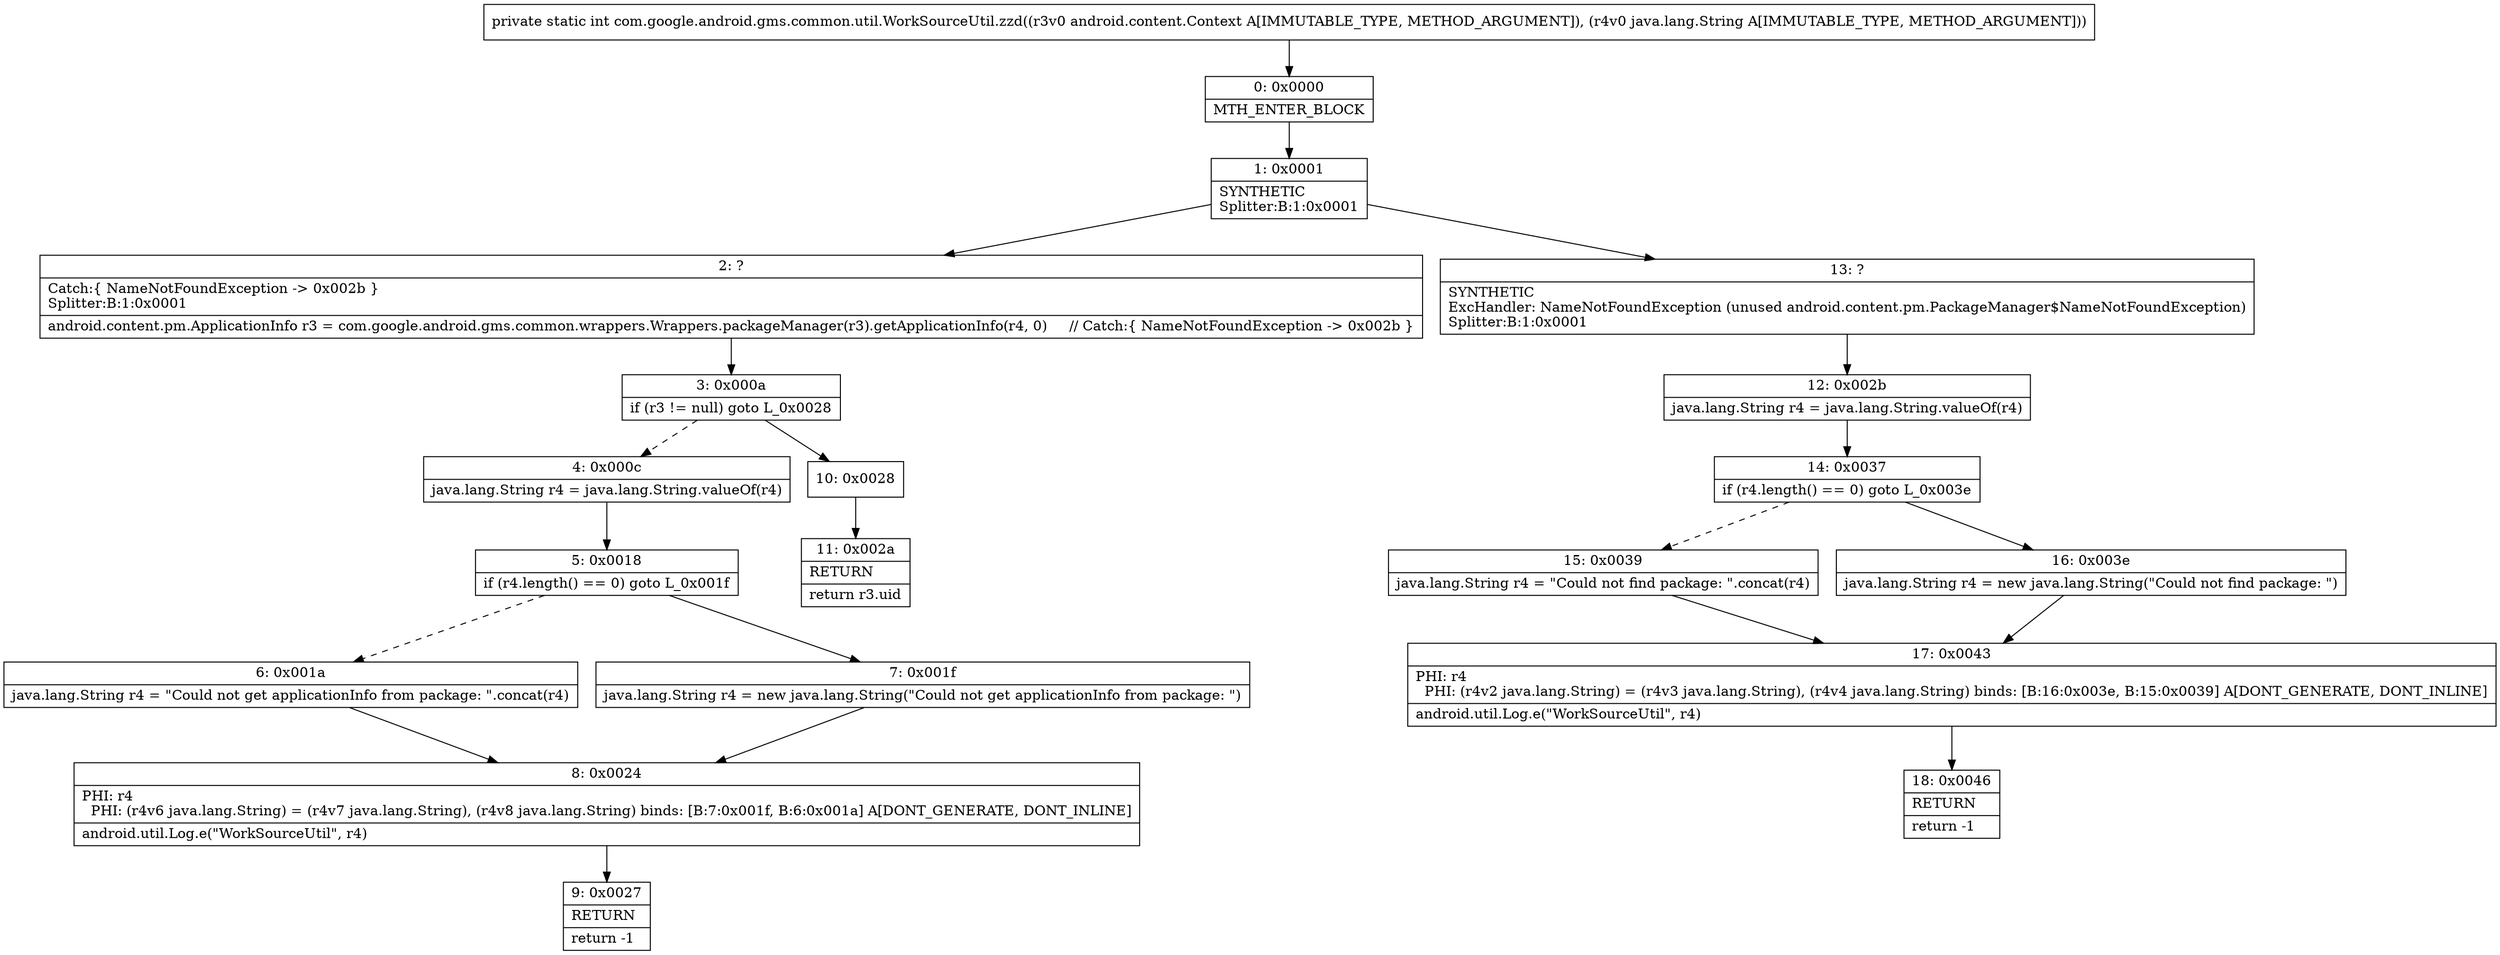 digraph "CFG forcom.google.android.gms.common.util.WorkSourceUtil.zzd(Landroid\/content\/Context;Ljava\/lang\/String;)I" {
Node_0 [shape=record,label="{0\:\ 0x0000|MTH_ENTER_BLOCK\l}"];
Node_1 [shape=record,label="{1\:\ 0x0001|SYNTHETIC\lSplitter:B:1:0x0001\l}"];
Node_2 [shape=record,label="{2\:\ ?|Catch:\{ NameNotFoundException \-\> 0x002b \}\lSplitter:B:1:0x0001\l|android.content.pm.ApplicationInfo r3 = com.google.android.gms.common.wrappers.Wrappers.packageManager(r3).getApplicationInfo(r4, 0)     \/\/ Catch:\{ NameNotFoundException \-\> 0x002b \}\l}"];
Node_3 [shape=record,label="{3\:\ 0x000a|if (r3 != null) goto L_0x0028\l}"];
Node_4 [shape=record,label="{4\:\ 0x000c|java.lang.String r4 = java.lang.String.valueOf(r4)\l}"];
Node_5 [shape=record,label="{5\:\ 0x0018|if (r4.length() == 0) goto L_0x001f\l}"];
Node_6 [shape=record,label="{6\:\ 0x001a|java.lang.String r4 = \"Could not get applicationInfo from package: \".concat(r4)\l}"];
Node_7 [shape=record,label="{7\:\ 0x001f|java.lang.String r4 = new java.lang.String(\"Could not get applicationInfo from package: \")\l}"];
Node_8 [shape=record,label="{8\:\ 0x0024|PHI: r4 \l  PHI: (r4v6 java.lang.String) = (r4v7 java.lang.String), (r4v8 java.lang.String) binds: [B:7:0x001f, B:6:0x001a] A[DONT_GENERATE, DONT_INLINE]\l|android.util.Log.e(\"WorkSourceUtil\", r4)\l}"];
Node_9 [shape=record,label="{9\:\ 0x0027|RETURN\l|return \-1\l}"];
Node_10 [shape=record,label="{10\:\ 0x0028}"];
Node_11 [shape=record,label="{11\:\ 0x002a|RETURN\l|return r3.uid\l}"];
Node_12 [shape=record,label="{12\:\ 0x002b|java.lang.String r4 = java.lang.String.valueOf(r4)\l}"];
Node_13 [shape=record,label="{13\:\ ?|SYNTHETIC\lExcHandler: NameNotFoundException (unused android.content.pm.PackageManager$NameNotFoundException)\lSplitter:B:1:0x0001\l}"];
Node_14 [shape=record,label="{14\:\ 0x0037|if (r4.length() == 0) goto L_0x003e\l}"];
Node_15 [shape=record,label="{15\:\ 0x0039|java.lang.String r4 = \"Could not find package: \".concat(r4)\l}"];
Node_16 [shape=record,label="{16\:\ 0x003e|java.lang.String r4 = new java.lang.String(\"Could not find package: \")\l}"];
Node_17 [shape=record,label="{17\:\ 0x0043|PHI: r4 \l  PHI: (r4v2 java.lang.String) = (r4v3 java.lang.String), (r4v4 java.lang.String) binds: [B:16:0x003e, B:15:0x0039] A[DONT_GENERATE, DONT_INLINE]\l|android.util.Log.e(\"WorkSourceUtil\", r4)\l}"];
Node_18 [shape=record,label="{18\:\ 0x0046|RETURN\l|return \-1\l}"];
MethodNode[shape=record,label="{private static int com.google.android.gms.common.util.WorkSourceUtil.zzd((r3v0 android.content.Context A[IMMUTABLE_TYPE, METHOD_ARGUMENT]), (r4v0 java.lang.String A[IMMUTABLE_TYPE, METHOD_ARGUMENT])) }"];
MethodNode -> Node_0;
Node_0 -> Node_1;
Node_1 -> Node_2;
Node_1 -> Node_13;
Node_2 -> Node_3;
Node_3 -> Node_4[style=dashed];
Node_3 -> Node_10;
Node_4 -> Node_5;
Node_5 -> Node_6[style=dashed];
Node_5 -> Node_7;
Node_6 -> Node_8;
Node_7 -> Node_8;
Node_8 -> Node_9;
Node_10 -> Node_11;
Node_12 -> Node_14;
Node_13 -> Node_12;
Node_14 -> Node_15[style=dashed];
Node_14 -> Node_16;
Node_15 -> Node_17;
Node_16 -> Node_17;
Node_17 -> Node_18;
}

